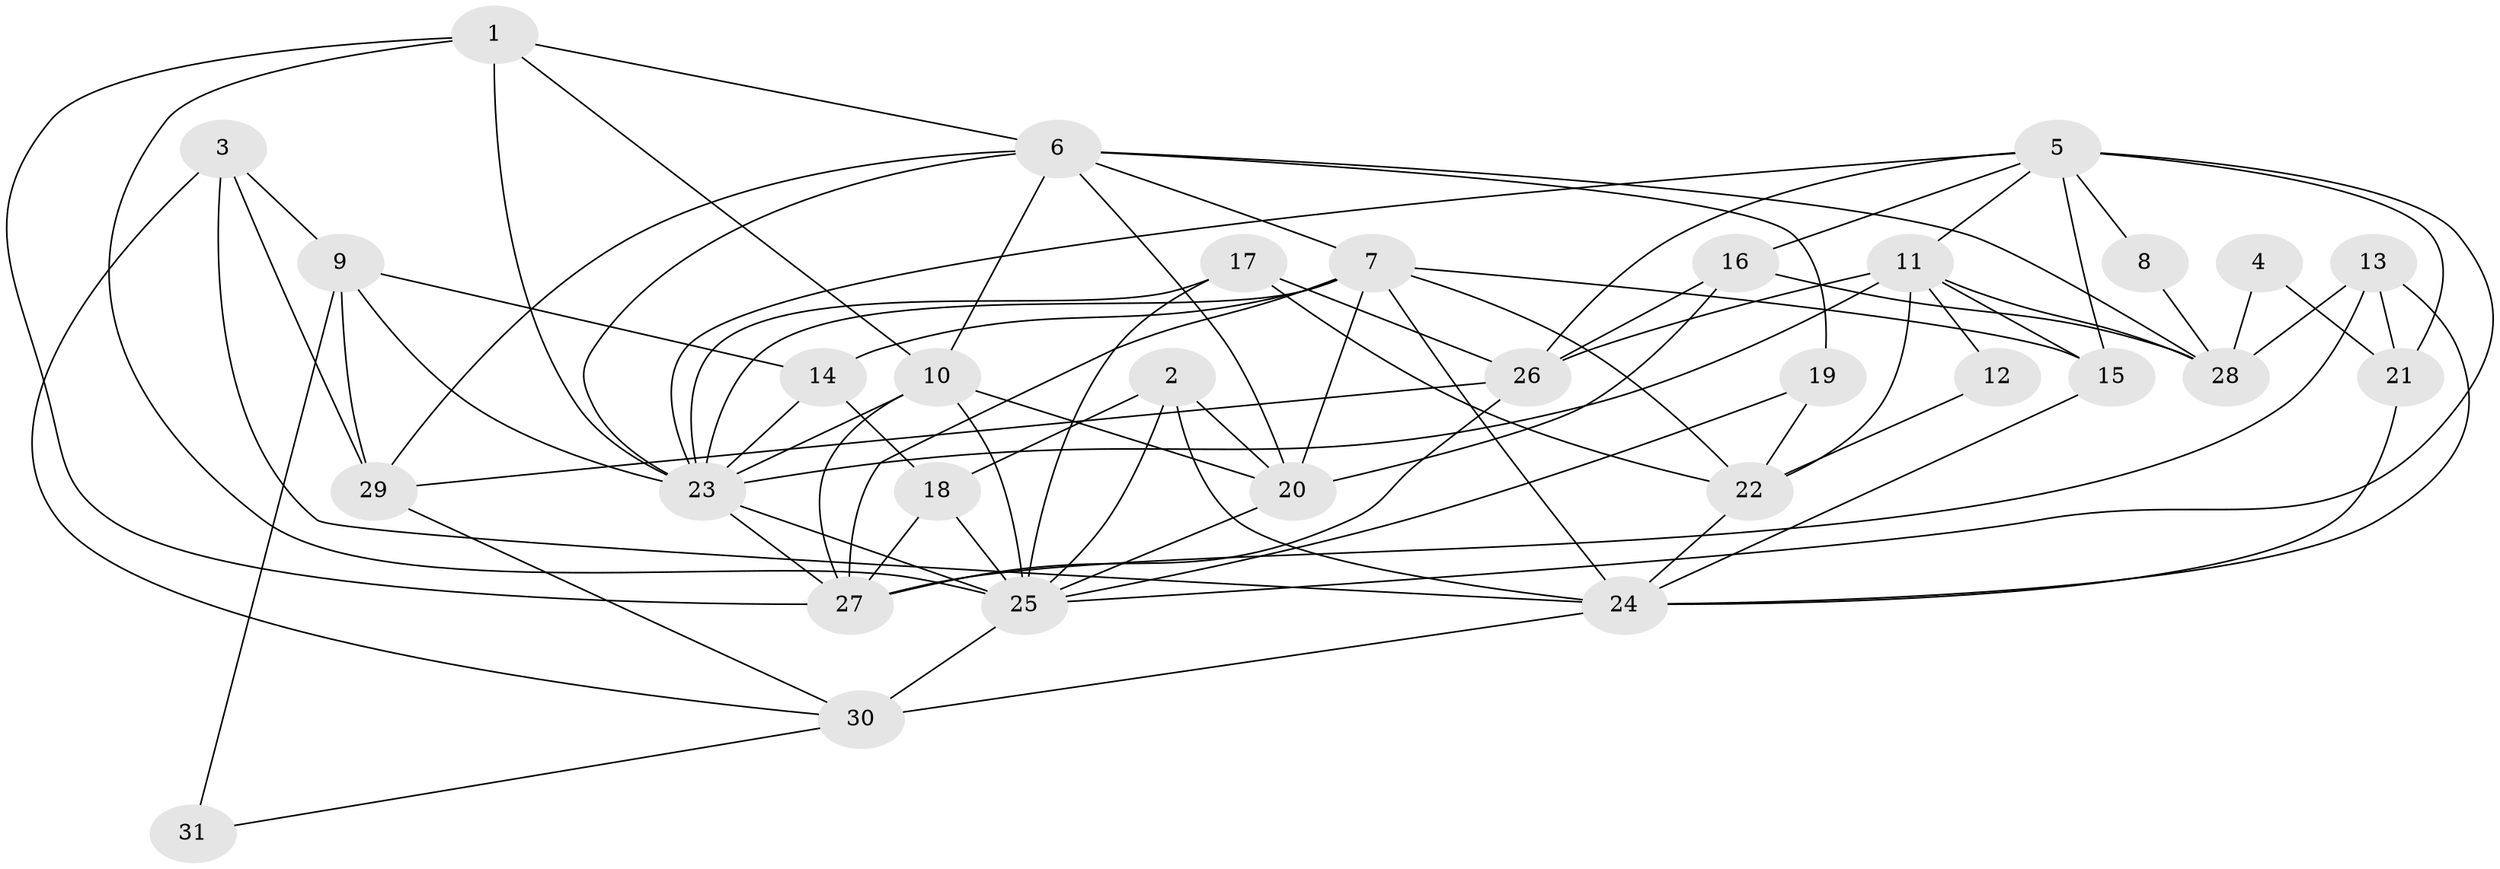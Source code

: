 // original degree distribution, {5: 0.1935483870967742, 4: 0.3064516129032258, 2: 0.12903225806451613, 9: 0.016129032258064516, 3: 0.25806451612903225, 7: 0.04838709677419355, 6: 0.04838709677419355}
// Generated by graph-tools (version 1.1) at 2025/26/03/09/25 03:26:11]
// undirected, 31 vertices, 82 edges
graph export_dot {
graph [start="1"]
  node [color=gray90,style=filled];
  1;
  2;
  3;
  4;
  5;
  6;
  7;
  8;
  9;
  10;
  11;
  12;
  13;
  14;
  15;
  16;
  17;
  18;
  19;
  20;
  21;
  22;
  23;
  24;
  25;
  26;
  27;
  28;
  29;
  30;
  31;
  1 -- 6 [weight=1.0];
  1 -- 10 [weight=1.0];
  1 -- 23 [weight=1.0];
  1 -- 25 [weight=1.0];
  1 -- 27 [weight=1.0];
  2 -- 18 [weight=1.0];
  2 -- 20 [weight=1.0];
  2 -- 24 [weight=1.0];
  2 -- 25 [weight=1.0];
  3 -- 9 [weight=1.0];
  3 -- 24 [weight=1.0];
  3 -- 29 [weight=1.0];
  3 -- 30 [weight=1.0];
  4 -- 21 [weight=1.0];
  4 -- 28 [weight=1.0];
  5 -- 8 [weight=2.0];
  5 -- 11 [weight=1.0];
  5 -- 15 [weight=1.0];
  5 -- 16 [weight=1.0];
  5 -- 21 [weight=1.0];
  5 -- 23 [weight=1.0];
  5 -- 25 [weight=1.0];
  5 -- 26 [weight=1.0];
  6 -- 7 [weight=1.0];
  6 -- 10 [weight=1.0];
  6 -- 19 [weight=1.0];
  6 -- 20 [weight=1.0];
  6 -- 23 [weight=1.0];
  6 -- 28 [weight=1.0];
  6 -- 29 [weight=1.0];
  7 -- 14 [weight=1.0];
  7 -- 15 [weight=1.0];
  7 -- 20 [weight=1.0];
  7 -- 22 [weight=1.0];
  7 -- 23 [weight=1.0];
  7 -- 24 [weight=2.0];
  7 -- 27 [weight=2.0];
  8 -- 28 [weight=1.0];
  9 -- 14 [weight=1.0];
  9 -- 23 [weight=1.0];
  9 -- 29 [weight=1.0];
  9 -- 31 [weight=1.0];
  10 -- 20 [weight=1.0];
  10 -- 23 [weight=1.0];
  10 -- 25 [weight=1.0];
  10 -- 27 [weight=1.0];
  11 -- 12 [weight=1.0];
  11 -- 15 [weight=1.0];
  11 -- 22 [weight=1.0];
  11 -- 23 [weight=2.0];
  11 -- 26 [weight=1.0];
  11 -- 28 [weight=1.0];
  12 -- 22 [weight=1.0];
  13 -- 21 [weight=1.0];
  13 -- 24 [weight=1.0];
  13 -- 27 [weight=1.0];
  13 -- 28 [weight=1.0];
  14 -- 18 [weight=1.0];
  14 -- 23 [weight=1.0];
  15 -- 24 [weight=1.0];
  16 -- 20 [weight=1.0];
  16 -- 26 [weight=1.0];
  16 -- 28 [weight=1.0];
  17 -- 22 [weight=1.0];
  17 -- 23 [weight=1.0];
  17 -- 25 [weight=1.0];
  17 -- 26 [weight=1.0];
  18 -- 25 [weight=1.0];
  18 -- 27 [weight=1.0];
  19 -- 22 [weight=1.0];
  19 -- 25 [weight=1.0];
  20 -- 25 [weight=1.0];
  21 -- 24 [weight=2.0];
  22 -- 24 [weight=1.0];
  23 -- 25 [weight=1.0];
  23 -- 27 [weight=2.0];
  24 -- 30 [weight=1.0];
  25 -- 30 [weight=2.0];
  26 -- 27 [weight=1.0];
  26 -- 29 [weight=1.0];
  29 -- 30 [weight=1.0];
  30 -- 31 [weight=1.0];
}
